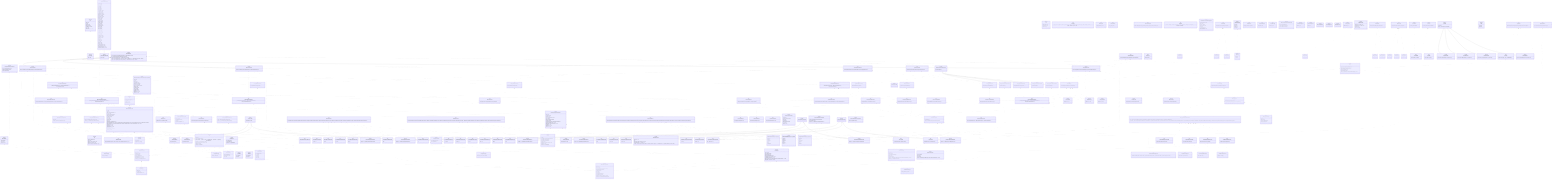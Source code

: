 classDiagram
class Menu {
  <<interface>>
  name: string
  icon: any
  component: any
  props: MenuProps
  needsReport?: boolean
  style?: string
  class?: string
  openedOnMobile?: boolean
}
Menu <.. MenuProps


class MenuProps {
  <<interface>>
  route: string
}



class GenericContainerProps {
  <<interface>>
  element?: any
  xxxl?: boolean
  xxl?: boolean
  xl?: boolean
  lg?: boolean
  sm?: boolean
  full?: boolean
  horizontal?: boolean
  vertical?: boolean
  rounded?: boolean
  colorless?: boolean
  transparent?: boolean
  primary?: boolean
  secondary?: boolean
  tertiary?: boolean
  black?: boolean
  red?: boolean
  orange?: boolean
  amber?: boolean
  yellow?: boolean
  lime?: boolean
  green?: boolean
  emerald?: boolean
  teal?: boolean
  cyan?: boolean
  sky?: boolean
  blue?: boolean
  indigo?: boolean
  violet?: boolean
  purple?: boolean
  fuchsia?: boolean
  pink?: boolean
  rose?: boolean
  clickable?: boolean
  focusable?: boolean
  disabled?: boolean
  svg?: any
  leftSvg?: any
  rightSvg?: any
  src?: string
  leftSrc?: string
  rightSrc?: string
  containerClasses?: string
  illustrationClasses?: string
  leftIllustrationClasses?: string
  rightIllustrationClasses?: string
}



class GenericIllustrationProps {
  <<interface>>
  right?: boolean
}

GenericContainerProps <|-- GenericIllustrationProps

class Color {
  <<interface>>
  buttonColors: string
  iconsClasses: string
  hexColor: string
}



class ColorName {
  <<type>>
  | 'gray'   | 'red'   | 'orange'   | 'amber'   | 'yellow'   | 'lime'   | 'green'   | 'emerald'   | 'teal'   | 'cyan'   | 'sky'   | 'blue'   | 'indigo'   | 'violet'   | 'purple'   | 'fuchsia'   | 'pink'   | 'rose'
}



class DataCategory {
  <<interface>>
  name: string
  saveable?: true
  neededInExcelName?: true
}



class DataCompute {
  <<type>>
  #40;label: DataLabel#41; =#62; void
}



class DataComputer {
  <<interface>>
  label: DataLabel
  init: #40;#41; =#62; void
  clean: #40;#41; =#62; void
}
DataComputer <.. DataLabel~T, Unit~


class DataLabel~T, Unit~ {
  <<interface>>
  name: string
  shortName?: string
  unit?: MathUnit#60;T#62;
  category: DataCategory
  getDisplayedName: #40;#41; =#62; string
  getSerializedName: #40;#41; =#62; string
  toJSON: #40;#41; =#62; JSONDataLabel#60;Unit#62;
}
DataLabel~T, Unit~ <.. MathUnit~PossibleUnits~
DataLabel~T, Unit~ <.. DataCategory


class DataLabelsFrom {
  <<type>>
  'Drop' | 'Test' | 'Zone'
}



class BaseDataLabels {
  <<interface>>
  groups: SelectableList#60;AnyBaseDataLabelsGroup, BaseDataLabelsGroups#62;
  table: SelectableList#60;BaseTableDataLabelsParameters#62;
  getList: #40;from: DataLabelsFrom#41; =#62; DataLabel#60;string, string#62;[]
  findIn: #40;     from: DataLabelsFrom,     name: string,     category?: DataCategory   #41; =#62; DataLabel#60;string, string#62; | undefined
  pushTo: #40;     from: DataLabelsFrom,     label: DataLabel   #41; =#62; DataLabel#60;string, string#62; | undefined
}
BaseDataLabels <.. SelectableList~T, L~
BaseDataLabels <.. AnyBaseDataLabelsGroup
BaseDataLabels <.. BaseDataLabelsGroups
BaseDataLabels <.. BaseTableDataLabelsParameters


class BaseDataLabelsGroups {
  <<type>>
  [   BaseDropDataLabelsGroup#60;BaseDropIndex#62;,   BaseTestDataLabelsGroup,   BaseZoneDataLabelsGroup ]
}
BaseDataLabelsGroups <.. BaseDropDataLabelsGroup~Drop~
BaseDataLabelsGroups <.. BaseDropIndex
BaseDataLabelsGroups <.. BaseTestDataLabelsGroup
BaseDataLabelsGroups <.. BaseZoneDataLabelsGroup


class AnyBaseDataLabelsGroup {
  <<type>>
  BaseDataLabelsGroups[number]
}
AnyBaseDataLabelsGroup <.. BaseDataLabelsGroups


class BaseDataLabelsGroup~From~ {
  <<interface>>
  from: From
  choices: SelectableList#60;DataLabel#60;string#62;#62;
}
BaseDataLabelsGroup~From~ <.. SelectableList~T, L~
BaseDataLabelsGroup~From~ <.. DataLabel~T, Unit~


class BaseDropDataLabelsGroup~Drop~ {
  <<interface>>
  indexes: SelectableList#60;Drop#62;
}
BaseDropDataLabelsGroup~Drop~ <.. SelectableList~T, L~


class BaseTestDataLabelsGroup {
  <<interface>>

}



class BaseZoneDataLabelsGroup {
  <<interface>>

}



class BaseTableDataLabelsParameters {
  <<interface>>
  group: AnyBaseDataLabelsGroup
  dataLabels: DataLabel#60;string#62;[]
  index?: BaseDropIndex
}
BaseTableDataLabelsParameters <.. AnyBaseDataLabelsGroup
BaseTableDataLabelsParameters <.. DataLabel~T, Unit~
BaseTableDataLabelsParameters <.. BaseDropIndex


class HeavydynDataLabels {
  <<interface>>
  groups: SelectableList#60;     HeavydynDataLabelsGroup,     HeavydynDataLabelsGroups   #62;
}
HeavydynDataLabels <.. SelectableList~T, L~
HeavydynDataLabels <.. HeavydynDataLabelsGroup
HeavydynDataLabels <.. HeavydynDataLabelsGroups
BaseDataLabels <|-- HeavydynDataLabels

class HeavydynDataLabelsGroup {
  <<type>>
  HeavydynDataLabelsGroups[number]
}
HeavydynDataLabelsGroup <.. HeavydynDataLabelsGroups


class HeavydynDataLabelsGroups {
  <<type>>
  [   HeavydynDropDataLabelsGroup,   HeavydynTestDataLabelsGroup,   HeavydynZoneDataLabelsGroup ]
}
HeavydynDataLabelsGroups <.. HeavydynDropDataLabelsGroup
HeavydynDataLabelsGroups <.. HeavydynTestDataLabelsGroup
HeavydynDataLabelsGroups <.. HeavydynZoneDataLabelsGroup


class HeavydynDropDataLabelsGroup {
  <<interface>>
  indexes: SelectableList#60;HeavydynDropIndex#62;
  sequenceName: string
  toJSON: #40;#41; =#62; JSONHeavydynDropDataLabelsGroup
}
HeavydynDropDataLabelsGroup <.. SelectableList~T, L~
HeavydynDropDataLabelsGroup <.. HeavydynDropIndex


class HeavydynTestDataLabelsGroup {
  <<interface>>
  toJSON: #40;#41; =#62; JSONHeavydynTestDataLabelsGroup
}

BaseTestDataLabelsGroup <|-- HeavydynTestDataLabelsGroup

class HeavydynZoneDataLabelsGroup {
  <<interface>>
  toJSON: #40;#41; =#62; JSONHeavydynZoneDataLabelsGroup
}

BaseZoneDataLabelsGroup <|-- HeavydynZoneDataLabelsGroup

class MaxidynDataLabels {
  <<interface>>
  groups: SelectableList#60;     MaxidynDataLabelsGroup,     MaxidynDataLabelsGroups   #62;
}
MaxidynDataLabels <.. SelectableList~T, L~
MaxidynDataLabels <.. MaxidynDataLabelsGroup
MaxidynDataLabels <.. MaxidynDataLabelsGroups
BaseDataLabels <|-- MaxidynDataLabels

class MaxidynDataLabelsGroup {
  <<type>>
  MaxidynDataLabelsGroups[number]
}
MaxidynDataLabelsGroup <.. MaxidynDataLabelsGroups


class MaxidynDataLabelsGroups {
  <<type>>
  [   MaxidynDropDataLabelsGroup,   MaxidynTestDataLabelsGroup,   MaxidynZoneDataLabelsGroup ]
}
MaxidynDataLabelsGroups <.. MaxidynDropDataLabelsGroup
MaxidynDataLabelsGroups <.. MaxidynTestDataLabelsGroup
MaxidynDataLabelsGroups <.. MaxidynZoneDataLabelsGroup


class MaxidynDropDataLabelsGroup {
  <<interface>>
  indexes: SelectableList#60;MaxidynDropIndex#62;
  toJSON: #40;#41; =#62; JSONMaxidynDropDataLabelsGroup
}
MaxidynDropDataLabelsGroup <.. SelectableList~T, L~
MaxidynDropDataLabelsGroup <.. MaxidynDropIndex


class MaxidynTestDataLabelsGroup {
  <<interface>>
  toJSON: #40;#41; =#62; JSONMaxidynTestDataLabelsGroup
}

BaseTestDataLabelsGroup <|-- MaxidynTestDataLabelsGroup

class MaxidynZoneDataLabelsGroup {
  <<interface>>
  toJSON: #40;#41; =#62; JSONMaxidynZoneDataLabelsGroup
}

BaseZoneDataLabelsGroup <|-- MaxidynZoneDataLabelsGroup

class MinidynDataLabels {
  <<interface>>
  groups: SelectableList#60;     MinidynDataLabelsGroup,     MinidynDataLabelsGroups   #62;
}
MinidynDataLabels <.. SelectableList~T, L~
MinidynDataLabels <.. MinidynDataLabelsGroup
MinidynDataLabels <.. MinidynDataLabelsGroups
BaseDataLabels <|-- MinidynDataLabels

class MinidynDataLabelsGroup {
  <<type>>
  MinidynDataLabelsGroups[number]
}
MinidynDataLabelsGroup <.. MinidynDataLabelsGroups


class MinidynDataLabelsGroups {
  <<type>>
  [   MinidynDropDataLabelsGroup,   MinidynTestDataLabelsGroup,   MinidynZoneDataLabelsGroup ]
}
MinidynDataLabelsGroups <.. MinidynDropDataLabelsGroup
MinidynDataLabelsGroups <.. MinidynTestDataLabelsGroup
MinidynDataLabelsGroups <.. MinidynZoneDataLabelsGroup


class MinidynDropDataLabelsGroup {
  <<interface>>
  indexes: SelectableList#60;MinidynDropIndex#62;
  toJSON: #40;#41; =#62; JSONMinidynDropDataLabelsGroup
}
MinidynDropDataLabelsGroup <.. SelectableList~T, L~
MinidynDropDataLabelsGroup <.. MinidynDropIndex


class MinidynTestDataLabelsGroup {
  <<interface>>
  toJSON: #40;#41; =#62; JSONMinidynTestDataLabelsGroup
}

BaseTestDataLabelsGroup <|-- MinidynTestDataLabelsGroup

class MinidynZoneDataLabelsGroup {
  <<interface>>
  toJSON: #40;#41; =#62; JSONMinidynZoneDataLabelsGroup
}

BaseZoneDataLabelsGroup <|-- MinidynZoneDataLabelsGroup

class MachineDataLabels {
  <<type>>
  | HeavydynDataLabels   | MaxidynDataLabels   | MinidynDataLabels
}
MachineDataLabels <.. HeavydynDataLabels
MachineDataLabels <.. MaxidynDataLabels
MachineDataLabels <.. MinidynDataLabels


class MachineDataLabelsGroups {
  <<type>>
  | HeavydynDataLabelsGroups   | MaxidynDataLabelsGroups   | MinidynDataLabelsGroups
}
MachineDataLabelsGroups <.. HeavydynDataLabelsGroups
MachineDataLabelsGroups <.. MaxidynDataLabelsGroups
MachineDataLabelsGroups <.. MinidynDataLabelsGroups


class MachineDataLabelsGroup {
  <<type>>
  | HeavydynDataLabelsGroup   | MaxidynDataLabelsGroup   | MinidynDataLabelsGroup
}
MachineDataLabelsGroup <.. HeavydynDataLabelsGroup
MachineDataLabelsGroup <.. MaxidynDataLabelsGroup
MachineDataLabelsGroup <.. MinidynDataLabelsGroup


class MachineDropDataLabelsGroup {
  <<type>>
  | HeavydynDropDataLabelsGroup   | MaxidynDropDataLabelsGroup   | MinidynDropDataLabelsGroup
}
MachineDropDataLabelsGroup <.. HeavydynDropDataLabelsGroup
MachineDropDataLabelsGroup <.. MaxidynDropDataLabelsGroup
MachineDropDataLabelsGroup <.. MinidynDropDataLabelsGroup


class DataValue~T~ {
  <<interface>>
  label: DataLabel#60;T#62;
  value: MathNumber
  toJSON: #40;#41; =#62; JSONDataValue
}
DataValue~T~ <.. DataLabel~T, Unit~
DataValue~T~ <.. MathNumber


class DataValueTuple {
  <<type>>
  [DataValue#60;string#62;, DataValueUpdater]
}
DataValueTuple <.. DataValue~T~
DataValueTuple <.. DataValueUpdater


class DataValueUpdater {
  <<type>>
  #40;   dataList: DataValue#60;string#62;[],   index?: number,   array?: DataValue#60;string#62;[][] #41; =#62; void
}



class BaseDrop~DropIndex, Point~ {
  <<interface>>
  index: DropIndex
  data: DataValue#60;string#62;[]
  point: Point
  impactData: ImpactData | null
}
BaseDrop~DropIndex, Point~ <.. DataValue~T~
BaseDrop~DropIndex, Point~ <.. ImpactData


class BaseDropIndex {
  <<interface>>
  displayedIndex: number
}



class HeavydynDropType {
  <<type>>
  'Distance' | 'Time' | 'Force' | 'Height'
}



class HeavydynDrop {
  <<interface>>

}



class HeavydynDropIndex {
  <<interface>>
  type: HeavydynDropType
  value: MathNumber
}
HeavydynDropIndex <.. HeavydynDropType
HeavydynDropIndex <.. MathNumber
BaseDropIndex <|-- HeavydynDropIndex

class MaxidynDropType {
  <<type>>
  'Training' | 'Averaging'
}



class MaxidynDrop {
  <<interface>>

}



class MaxidynDropIndex {
  <<interface>>
  type: MaxidynDropType
}
MaxidynDropIndex <.. MaxidynDropType
BaseDropIndex <|-- MaxidynDropIndex

class MinidynDropType {
  <<type>>
  'Training' | 'Averaging'
}



class MinidynDrop {
  <<interface>>

}



class MinidynDropIndex {
  <<interface>>
  type: MinidynDropType
}
MinidynDropIndex <.. MinidynDropType
BaseDropIndex <|-- MinidynDropIndex

class MachineDrop {
  <<type>>
  HeavydynDrop | MaxidynDrop | MinidynDrop
}
MachineDrop <.. HeavydynDrop
MachineDrop <.. MaxidynDrop
MachineDrop <.. MinidynDrop


class MachineDropIndex {
  <<type>>
  HeavydynDropIndex | MaxidynDropIndex | MinidynDropIndex
}
MachineDropIndex <.. HeavydynDropIndex
MachineDropIndex <.. MaxidynDropIndex
MachineDropIndex <.. MinidynDropIndex


class Field {
  <<interface>>
  label: string
  settings: JSONFieldSettings
  value: | boolean     | number     | string     | SlidableNumber     | DateValue     | LongString     | SelectableString
  getValue: #40;#41; =#62; string | number | boolean
  setValue: #40;value: string | number#41; =#62; void
  toString: #40;#41; =#62; string
  toJSON: #40;#41; =#62; JSONField
}
Field <.. SlidableNumber
Field <.. DateValue
Field <.. LongString
Field <.. SelectableString


class SlidableNumber {
  <<interface>>
  kind: 'slidableNumber'
  step: number
  min: number
  max: number
  value: number
}



class DateValue {
  <<interface>>
  kind: 'dateValue'
  value: string
}



class LongString {
  <<interface>>
  kind: 'longString'
  value: string
}



class SelectableString {
  <<interface>>
  kind: 'selectableString'
  possibleValues: string[]
  value: string
}



class Icon {
  <<interface>>
  element: HTMLElement
  color: string
  setColor: #40;color?: string#41; =#62; void
  setText: #40;text: string#41; =#62; void
  setIcon: #40;iconName: IconName#41; =#62; void
}



class IconName {
  <<type>>
  | 'Circle'   | 'Triangle'   | 'Square'   | 'Rhombus'   | 'Flare'   | 'Pentagon'   | 'Hexagon'   | 'HexagonAlt'   | 'Heptagon'   | 'Octagon'
}



class Line {
  <<interface>>
  sortedPoints: BasePoint[]
  addToMap: #40;#41; =#62; void
  update: #40;#41; =#62; void
  remove: #40;#41; =#62; void
}
Line <.. BasePoint~Drop, Zone~


class MathNumber {
  <<interface>>
  value: number
  unit?: MathUnit#60;string#62;
  displayedString: string
  displayedStringWithUnit: string
  updateValue: #40;value: number#41; =#62; void
  updateDisplayedStrings: #40;#41; =#62; void
  getLocaleString: #40;     options: MathNumberGetLocaleStringOptions   #41; =#62; string
  getValueAs: #40;unit: string#41; =#62; number
}
MathNumber <.. MathUnit~PossibleUnits~


class MathNumberGetLocaleStringOptions {
  <<interface>>
  appendUnitToString?: true
  locale?: string
  precision?: number
  disablePreString?: true
  unit?: string
  removeSpaces?: true
  disableMinAndMax?: true
}



class MathUnit~PossibleUnits~ {
  <<interface>>
  name: string
  baseUnit: string
  possibleSettings: [PossibleUnits, number][]
  possiblePrecisions: number[]
  readOnly: boolean
  min: number
  max: number
  currentUnit: PossibleUnits
  currentPrecision: number
  getAverage: #40;values: number[]#41; =#62; number
  toJSON: #40;#41; =#62; JSONMathUnit#60;PossibleUnits#62;
}



class HeavydynUnitsSkeleton~A, B, C, D, E, F~ {
  <<interface>>
  deflection: A
  force: B
  temperature: C
  distance: D
  time: E
  modulus: F
}



class HeavydynUnitsNames {
  <<type>>
  keyof HeavydynUnitsSkeleton#60;any#62;
}
HeavydynUnitsNames <.. HeavydynUnitsSkeleton~A, B, C, D, E, F~


class PossibleHeavydynDeflectionUnits {
  <<type>>
  'mm' | '1/100 mm' | 'um'
}



class PossibleHeavydynForceUnits {
  <<type>>
  'N' | 'kN' | 'lbs'
}



class PossibleHeavydynTemperatureUnits {
  <<type>>
  '°C' | '°F' | 'K'
}



class PossibleHeavydynDistanceUnits {
  <<type>>
  'm' | 'km' | 'mi'
}



class PossibleHeavydynTimeUnits {
  <<type>>
  's' | 'ms' | 'us'
}



class PossibleHeavydynModulusUnits {
  <<type>>
  'MPa'
}



class HeavydynMathUnits {
  <<type>>
  HeavydynUnitsSkeleton#60;   MathUnit#60;PossibleHeavydynDeflectionUnits#62;,   MathUnit#60;PossibleHeavydynForceUnits#62;,   MathUnit#60;PossibleHeavydynTemperatureUnits#62;,   MathUnit#60;PossibleHeavydynDistanceUnits#62;,   MathUnit#60;PossibleHeavydynTimeUnits#62;,   MathUnit#60;PossibleHeavydynModulusUnits#62; #62;
}
HeavydynMathUnits <.. HeavydynUnitsSkeleton~A, B, C, D, E, F~
HeavydynMathUnits <.. MathUnit~PossibleUnits~
HeavydynMathUnits <.. PossibleHeavydynDeflectionUnits
HeavydynMathUnits <.. PossibleHeavydynForceUnits
HeavydynMathUnits <.. PossibleHeavydynTemperatureUnits
HeavydynMathUnits <.. PossibleHeavydynDistanceUnits
HeavydynMathUnits <.. PossibleHeavydynTimeUnits
HeavydynMathUnits <.. PossibleHeavydynModulusUnits


class MaxidynUnitsSkeleton~A, B, C, D, E, F, G~ {
  <<interface>>
  modulus: A
  stiffness: B
  deflection: C
  force: D
  distance: E
  time: F
  percentage: G
}



class PossibleMaxidynModulusUnits {
  <<type>>
  'MPa'
}



class PossibleMaxidynStiffnessUnits {
  <<type>>
  'MN / m'
}



class PossibleMaxidynDeflectionUnits {
  <<type>>
  'mm' | 'um'
}



class PossibleMaxidynForceUnits {
  <<type>>
  'N' | 'kN'
}



class PossibleMaxidynDistanceUnits {
  <<type>>
  'm' | 'km' | 'mi'
}



class PossibleMaxidynTimeUnits {
  <<type>>
  's' | 'ms' | 'us'
}



class PossibleMaxidynPercentageUnits {
  <<type>>
  '%'
}



class MaxidynMathUnits {
  <<type>>
  MaxidynUnitsSkeleton#60;   MathUnit#60;PossibleMaxidynModulusUnits#62;,   MathUnit#60;PossibleMaxidynStiffnessUnits#62;,   MathUnit#60;PossibleMaxidynDeflectionUnits#62;,   MathUnit#60;PossibleMaxidynForceUnits#62;,   MathUnit#60;PossibleMaxidynDistanceUnits#62;,   MathUnit#60;PossibleMaxidynTimeUnits#62;,   MathUnit#60;PossibleMaxidynPercentageUnits#62; #62;
}
MaxidynMathUnits <.. MaxidynUnitsSkeleton~A, B, C, D, E, F, G~
MaxidynMathUnits <.. MathUnit~PossibleUnits~
MaxidynMathUnits <.. PossibleMaxidynModulusUnits
MaxidynMathUnits <.. PossibleMaxidynStiffnessUnits
MaxidynMathUnits <.. PossibleMaxidynDeflectionUnits
MaxidynMathUnits <.. PossibleMaxidynForceUnits
MaxidynMathUnits <.. PossibleMaxidynDistanceUnits
MaxidynMathUnits <.. PossibleMaxidynTimeUnits
MaxidynMathUnits <.. PossibleMaxidynPercentageUnits


class MaxidynUnitsNames {
  <<type>>
  keyof MaxidynUnitsSkeleton#60;any#62;
}
MaxidynUnitsNames <.. MaxidynUnitsSkeleton~A, B, C, D, E, F, G~


class MinidynUnitsSkeleton~A, B, C, D, E, F~ {
  <<interface>>
  modulus: A
  stiffness: B
  deflection: C
  force: D
  time: E
  percentage: F
}



class PossibleMinidynModulusUnits {
  <<type>>
  'MPa'
}



class PossibleMinidynStiffnessUnits {
  <<type>>
  'MN / m'
}



class PossibleMinidynDeflectionUnits {
  <<type>>
  'mm' | 'um'
}



class PossibleMinidynForceUnits {
  <<type>>
  'N' | 'kN'
}



class PossibleMinidynTimeUnits {
  <<type>>
  's' | 'ms' | 'us'
}



class PossibleMinidynPercentageUnits {
  <<type>>
  '%'
}



class MinidynMathUnits {
  <<type>>
  MinidynUnitsSkeleton#60;   MathUnit#60;PossibleMinidynModulusUnits#62;,   MathUnit#60;PossibleMinidynStiffnessUnits#62;,   MathUnit#60;PossibleMinidynDeflectionUnits#62;,   MathUnit#60;PossibleMinidynForceUnits#62;,   MathUnit#60;PossibleMinidynTimeUnits#62;,   MathUnit#60;PossibleMinidynPercentageUnits#62; #62;
}
MinidynMathUnits <.. MinidynUnitsSkeleton~A, B, C, D, E, F~
MinidynMathUnits <.. MathUnit~PossibleUnits~
MinidynMathUnits <.. PossibleMinidynModulusUnits
MinidynMathUnits <.. PossibleMinidynStiffnessUnits
MinidynMathUnits <.. PossibleMinidynDeflectionUnits
MinidynMathUnits <.. PossibleMinidynForceUnits
MinidynMathUnits <.. PossibleMinidynTimeUnits
MinidynMathUnits <.. PossibleMinidynPercentageUnits


class MinidynUnitsNames {
  <<type>>
  keyof MinidynUnitsSkeleton#60;any#62;
}
MinidynUnitsNames <.. MinidynUnitsSkeleton~A, B, C, D, E, F~


class Overlay {
  <<interface>>
  id: string
  sourceData: mapboxgl.ImageSourceRaw
  markerNW: mapboxgl.Marker
  markerSE: mapboxgl.Marker
  opacity: number
  addToMap: #40;isVisible: boolean#41; =#62; void
  remove: #40;#41; =#62; void
  toJSON: #40;#41; =#62; JSONOverlay
}



class ImageCoordinates {
  <<interface>>
  tl: XYCoord
  tr: XYCoord
  bl: XYCoord
  br: XYCoord
}
ImageCoordinates <.. XYCoord


class BasePoint~Drop, Zone~ {
  <<interface>>
  id: string
  date: Date
  marker: mapboxgl.Marker | null
  icon: Icon | null
  settings: JSONPointSettings
  data: DataValue#60;string#62;[]
  information: Field[]
  drops: Drop[]
  index: number
  number: number
  zone: Zone
  rawDataFile: ArrayBufferLike | null
  getSelectedMathNumber: #40;     groupFrom: DataLabelsFrom,     dataLabel: DataLabel#60;string#62;,     index?: BaseDropIndex | null   #41; =#62; MathNumber | undefined
  getDisplayedString: #40;     groupFrom: DataLabelsFrom,     dataLabel: DataLabel#60;string#62;,     index?: BaseDropIndex | null   #41; =#62; string
  updateColor: #40;#41; =#62; void
  updateText: #40;#41; =#62; void
  updateVisibility: #40;#41; =#62; void
  updatePopup: #40;#41; =#62; void
  addToMap: #40;#41; =#62; void
  checkVisibility: #40;#41; =#62; boolean
  remove: #40;#41; =#62; void
}
BasePoint~Drop, Zone~ <.. Icon
BasePoint~Drop, Zone~ <.. DataValue~T~
BasePoint~Drop, Zone~ <.. Field


class HeavydynPoint {
  <<interface>>

}



class MaxidynPoint {
  <<interface>>

}



class MinidynPoint {
  <<interface>>

}



class MachinePoint {
  <<type>>
  HeavydynPoint | MaxidynPoint | MinidynPoint
}
MachinePoint <.. HeavydynPoint
MachinePoint <.. MaxidynPoint
MachinePoint <.. MinidynPoint


class MachineName {
  <<type>>
  'Heavydyn' | 'Maxidyn' | 'Minidyn'
}



class BaseProject~Report, MathUnits~ {
  <<interface>>
  name: Field
  information: Field[]
  hardware: Field[]
  reports: SelectableList#60;Report#62;
  units: MathUnits
  settings: BaseProjectSettings
  overlays: Overlay[]
  acquisitionParameters: JSONAcquisitionParameters
  refreshLinesAndOverlays: #40;#41; =#62; void
  setMapStyle: #40;styleIndex: number#41; =#62; void
  fitOnMap: #40;#41; =#62; void
  addToMap: #40;#41; =#62; void
  remove: #40;#41; =#62; void
}
BaseProject~Report, MathUnits~ <.. Field
BaseProject~Report, MathUnits~ <.. SelectableList~T, L~
BaseProject~Report, MathUnits~ <.. BaseProjectSettings
BaseProject~Report, MathUnits~ <.. Overlay


class BaseProjectSettings {
  <<interface>>
  arePointsLocked: boolean
}



class LoadReferenceSourceValue {
  <<type>>
  LoadReferenceSourceList[number]
}
LoadReferenceSourceValue <.. LoadReferenceSourceList


class LoadReferenceSourceList {
  <<type>>
  ['Sequence', 'Custom']
}



class TemperatureFromSourceValue {
  <<type>>
  TemperatureFromSourceList[number]
}
TemperatureFromSourceValue <.. TemperatureFromSourceList


class TemperatureFromSourceList {
  <<type>>
  ['Tair', 'Tsurf', 'Tman']
}



class TemperatureAverageValue {
  <<type>>
  TemperatureAverageList[number]
}
TemperatureAverageValue <.. TemperatureAverageList


class TemperatureAverageList {
  <<type>>
  ['Point', 'Zone', 'Report', 'Custom']
}



class TemperatureStructureTypeValue {
  <<type>>
  TemperatureStructureTypeList[number]
}
TemperatureStructureTypeValue <.. TemperatureStructureTypeList


class TemperatureStructureTypeList {
  <<type>>
  [   // TODO: Translate   #123;     name: 'Souple'     k: 0.15   #125;,   #123;     name: 'Bitumineux épais'     k: 0.2   #125;,   #123;     name: 'Mixte'     k: 0.08   #125;,   #123;     name: 'Semi-rigide'     k: 0.04   #125; ]
}



class HeavydynProject {
  <<interface>>
  calibrations: HeavydynCalibrations
  correctionParameters: HeavydynCorrectionParameters
}
HeavydynProject <.. HeavydynCalibrations
HeavydynProject <.. HeavydynCorrectionParameters


class HeavydynCalibrations {
  <<interface>>
  date: Date
  dPlate: number
  channels: JSONChannel[]
  sensors: JSONSensor[]
}



class HeavydynCorrectionParameters {
  <<interface>>
  load: #123;     active: boolean     loadReferenceSource: SelectableList#60;       LoadReferenceSourceValue,       LoadReferenceSourceList     #62;     customValue: MathNumber   #125;
  temperature: #123;     active: boolean     temperatureFromSource: SelectableList#60;       TemperatureFromSourceValue,       TemperatureFromSourceList     #62;     average: SelectableList#60;TemperatureAverageValue, TemperatureAverageList#62;     customValue: MathNumber     temperatureTo: MathNumber     structureType: SelectableList#60;       TemperatureStructureTypeValue,       TemperatureStructureTypeList     #62;   #125;
}
HeavydynCorrectionParameters <.. SelectableList~T, L~
HeavydynCorrectionParameters <.. LoadReferenceSourceValue
HeavydynCorrectionParameters <.. LoadReferenceSourceList
HeavydynCorrectionParameters <.. MathNumber
HeavydynCorrectionParameters <.. TemperatureFromSourceValue
HeavydynCorrectionParameters <.. TemperatureFromSourceList
HeavydynCorrectionParameters <.. TemperatureAverageValue
HeavydynCorrectionParameters <.. TemperatureAverageList
HeavydynCorrectionParameters <.. TemperatureStructureTypeValue
HeavydynCorrectionParameters <.. TemperatureStructureTypeList


class MaxidynProject {
  <<interface>>
  bearingParameters: JSONBearingParameters
}



class MinidynProject {
  <<interface>>
  bearingParameters: JSONBearingParameters
}



class MachineProject {
  <<type>>
  HeavydynProject | MaxidynProject | MinidynProject
}
MachineProject <.. HeavydynProject
MachineProject <.. MaxidynProject
MachineProject <.. MinidynProject


class MachineMathUnits {
  <<type>>
  HeavydynMathUnits | MaxidynMathUnits | MinidynMathUnits
}
MachineMathUnits <.. HeavydynMathUnits
MachineMathUnits <.. MaxidynMathUnits
MachineMathUnits <.. MinidynMathUnits


class MachineUnitsSkeleton~T~ {
  <<type>>
  | HeavydynUnitsSkeleton#60;T#62;   | MaxidynUnitsSkeleton#60;T#62;   | MinidynUnitsSkeleton#60;T#62;
}
MachineUnitsSkeleton~T~ <.. HeavydynUnitsSkeleton~A, B, C, D, E, F~
MachineUnitsSkeleton~T~ <.. MaxidynUnitsSkeleton~A, B, C, D, E, F, G~
MachineUnitsSkeleton~T~ <.. MinidynUnitsSkeleton~A, B, C, D, E, F~


class MachineUnitsNames {
  <<type>>
  | HeavydynUnitsNames   | MaxidynUnitsNames   | MinidynUnitsNames
}
MachineUnitsNames <.. HeavydynUnitsNames
MachineUnitsNames <.. MaxidynUnitsNames
MachineUnitsNames <.. MinidynUnitsNames


class ReportColorization {
  <<type>>
  'Threshold' | 'Zone'
}



class ReportGroupBy {
  <<type>>
  'Number' | 'Zone'
}



class BaseReport~Project, Zone, DataLabels, Thresholds~ {
  <<interface>>
  name: Field
  line: Line
  zones: Zone[]
  screenshots: string[]
  dataLabels: DataLabels
  thresholds: Thresholds
  settings: JSONReportSettings
  platform: Field[]
  information: Field[]
  project: Project
  isOnMap: boolean
  fitOnMap: #40;#41; =#62; void
  addToMap: #40;#41; =#62; void
  remove: #40;#41; =#62; void
}
BaseReport~Project, Zone, DataLabels, Thresholds~ <.. Field
BaseReport~Project, Zone, DataLabels, Thresholds~ <.. Line


class HeavydynReport {
  <<interface>>
  addZone: #40;#41; =#62; void
}



class MaxidynReport {
  <<interface>>
  addZone: #40;#41; =#62; void
}



class MinidynReport {
  <<interface>>
  addZone: #40;#41; =#62; void
}



class MachineReport {
  <<type>>
  HeavydynReport | MaxidynReport | MinidynReport
}
MachineReport <.. HeavydynReport
MachineReport <.. MaxidynReport
MachineReport <.. MinidynReport


class BaseThresholds~ThresholdsGroups~ {
  <<interface>>
  groups: ThresholdsGroups
  colors: JSONThresholdColors
  inputs: JSONThresholdInputs
}



class BaseThresholdsGroups {
  <<type>>
  MachineUnitsSkeleton#60;ThresholdsGroup#60;string#62;#62;
}
BaseThresholdsGroups <.. MachineUnitsSkeleton~T~
BaseThresholdsGroups <.. ThresholdsGroup~T~


class CustomThresholdType {
  <<type>>
  'Bicolor' | 'Gradient' | 'Tricolor'
}



class CustomThreshold {
  <<interface>>
  kind: 'custom'
  name: 'Custom'
  type: CustomThresholdType
  value: number
  valueHigh: number
  getColor: #40;     mathNumber: MathNumber,     colors: JSONThresholdColors   #41; =#62; string
  toJSON: #40;#41; =#62; JSONCustomThreshold
}
CustomThreshold <.. CustomThresholdType


class HeavydynThresholds {
  <<interface>>
  groups: HeavydynThresholdsGroups
}
HeavydynThresholds <.. HeavydynThresholdsGroups


class HeavydynThresholdsGroups {
  <<type>>
  HeavydynUnitsSkeleton#60;ThresholdsGroup#60;string#62;#62;
}
HeavydynThresholdsGroups <.. HeavydynUnitsSkeleton~A, B, C, D, E, F~
HeavydynThresholdsGroups <.. ThresholdsGroup~T~


class MaxidynThresholds {
  <<interface>>
  groups: MaxidynThresholdsGroups
}
MaxidynThresholds <.. MaxidynThresholdsGroups


class MaxidynThresholdsGroups {
  <<type>>
  MaxidynUnitsSkeleton#60;ThresholdsGroup#60;string#62;#62;
}
MaxidynThresholdsGroups <.. MaxidynUnitsSkeleton~A, B, C, D, E, F, G~
MaxidynThresholdsGroups <.. ThresholdsGroup~T~


class MinidynThresholds {
  <<interface>>

}



class MinidynThresholdsGroups {
  <<type>>
  MinidynUnitsSkeleton#60;ThresholdsGroup#60;string#62;#62;
}
MinidynThresholdsGroups <.. MinidynUnitsSkeleton~A, B, C, D, E, F~
MinidynThresholdsGroups <.. ThresholdsGroup~T~


class PredefinedThreshold {
  <<interface>>
  kind: 'predefined'
  name: string
  value: number
  getColor: #40;     mathNumber: MathNumber,     colors: JSONThresholdColors   #41; =#62; string
}



class AnyThreshold {
  <<type>>
  PredefinedThreshold | CustomThreshold
}
AnyThreshold <.. PredefinedThreshold
AnyThreshold <.. CustomThreshold


class ThresoldsList {
  <<type>>
  [...PredefinedThreshold[], CustomThreshold]
}
ThresoldsList <.. PredefinedThreshold
ThresoldsList <.. CustomThreshold


class MachineThresholds {
  <<type>>
  | HeavydynThresholds   | MaxidynThresholds   | MinidynThresholds
}
MachineThresholds <.. HeavydynThresholds
MachineThresholds <.. MaxidynThresholds
MachineThresholds <.. MinidynThresholds


class MachineThresholdsGroups {
  <<type>>
  | HeavydynThresholdsGroups   | MaxidynThresholdsGroups   | MinidynThresholdsGroups
}
MachineThresholdsGroups <.. HeavydynThresholdsGroups
MachineThresholdsGroups <.. MaxidynThresholdsGroups
MachineThresholdsGroups <.. MinidynThresholdsGroups


class ThresholdsGroup~T~ {
  <<interface>>
  unit: MathUnit#60;T#62;
  choices: SelectableList#60;AnyThreshold, ThresoldsList#62;
}
ThresholdsGroup~T~ <.. MathUnit~PossibleUnits~
ThresholdsGroup~T~ <.. SelectableList~T, L~
ThresholdsGroup~T~ <.. AnyThreshold
ThresholdsGroup~T~ <.. ThresoldsList


class SerializableObject~T~ {
  <<interface>>
  toJSON: #40;#41; =#62; T
}



class MachineObject~M, T~ {
  <<interface>>
  machine: M
}



class HeavydynObject~T~ {
  <<interface>>

}



class MaxidynObject~T~ {
  <<interface>>

}



class MinidynObject~T~ {
  <<interface>>

}



class BaseObject~T~ {
  <<interface>>
  toBaseJSON: #40;#41; =#62; T
}



class WatcherHandler {
  <<interface>>
  add: #40;stop: #40;#41; =#62; void#41; =#62; void
  remove: #40;stop: #40;#41; =#62; void#41; =#62; void
  clean: #40;#41; =#62; void
  stops: #40;#40;#41; =#62; void#41;[]
}



class BaseZone~Point, Report~ {
  <<interface>>
  points: Point[]
  settings: JSONZoneSettings
  name: string
  report: Report
  data: DataValue#60;string#62;[]
  init: #40;#41; =#62; void
  clean: #40;#41; =#62; void
}
BaseZone~Point, Report~ <.. DataValue~T~


class HeavydynZoneCreatorParameters {
  <<interface>>
  report: HeavydynReport
}
HeavydynZoneCreatorParameters <.. HeavydynReport
MachineZoneCreatorParameters <|-- HeavydynZoneCreatorParameters

class HeavydynZone {
  <<interface>>

}



class MaxidynZoneCreatorParameters {
  <<interface>>
  report: MaxidynReport
}
MaxidynZoneCreatorParameters <.. MaxidynReport
MachineZoneCreatorParameters <|-- MaxidynZoneCreatorParameters

class MaxidynZone {
  <<interface>>

}



class MinidynZoneCreatorParameters {
  <<interface>>
  report: MinidynReport
}
MinidynZoneCreatorParameters <.. MinidynReport
MachineZoneCreatorParameters <|-- MinidynZoneCreatorParameters

class MinidynZone {
  <<interface>>

}



class MachineZone {
  <<type>>
  HeavydynZone | MaxidynZone | MinidynZone
}
MachineZone <.. HeavydynZone
MachineZone <.. MaxidynZone
MachineZone <.. MinidynZone


class MachineZoneCreatorParameters {
  <<interface>>
  report: MachineReport
}
MachineZoneCreatorParameters <.. MachineReport


class ExcelData {
  <<type>>
  string | number | boolean
}



class ExcelFlatData {
  <<type>>
  string[] | number[] | boolean[]
}



class ExcelJson {
  <<interface>>
  [key: string]: ExcelData | ExcelFlatData
}
ExcelJson <.. ExcelData
ExcelJson <.. ExcelFlatData


class FlatDataJson {
  <<interface>>
  [key: string]: ExcelFlatData
}
FlatDataJson <.. ExcelFlatData


class Exporter {
  <<interface>>
  name: string
  export: #40;...args: any[]#41; =#62; Promise#60;File#62;
}



class AnyExporter {
  <<type>>
  | MachineExporter   | HeavydynExporter   | MaxidynExporter   | MinidynExporter
}
AnyExporter <.. MachineExporter
AnyExporter <.. HeavydynExporter
AnyExporter <.. MaxidynExporter
AnyExporter <.. MinidynExporter


class MachineExporter {
  <<interface>>
  export: #40;project: MachineProject#41; =#62; Promise#60;File#62;
}

Exporter <|-- MachineExporter

class HeavydynExporter {
  <<interface>>
  export: #40;project: HeavydynProject#41; =#62; Promise#60;File#62;
}

Exporter <|-- HeavydynExporter

class MaxidynExporter {
  <<interface>>
  export: #40;project: MaxidynProject#41; =#62; Promise#60;File#62;
}

Exporter <|-- MaxidynExporter

class MinidynExporter {
  <<interface>>
  export: #40;project: MinidynProject#41; =#62; Promise#60;File#62;
}

Exporter <|-- MinidynExporter

class ImpactData {
  <<interface>>
  load: number[]
  displacement: number[][]
}



class LngLat {
  <<interface>>
  lng: number
  lat: number
}



class XYCoord {
  <<interface>>
  x: number
  y: number
}



class SelectableList~T, L~ {
  <<interface>>
  selected: T | null
  list: L
  selectIndex: #40;index: number | null#41; =#62; void
  getSelectedIndex: #40;#41; =#62; number | null
  toJSON: #60;TJSON, LJSON extends TJSON[] = TJSON[]#62;#40;     transform: #40;value: T#41; =#62; LJSON[number]   #41; =#62; JSONSelectableList#60;TJSON, LJSON#62;
}



class DeepRequired~T~ {
  <<type>>
  #123;   [K in keyof T]: Required#60;DeepRequired#60;T[K]#62;#62; #125;
}
DeepRequired~T~ <.. DeepRequired~T~


class Store {
  <<interface>>
  projects: SelectableList#60;MachineProject#62;
  selectedProject: MachineProject | null
  selectedReport: MachineReport | null
  map: mapboxgl.Map | null
  updateAvailable: boolean
  save: #40;key: StoreKeys, value: StoreSaveableTypes#41; =#62; void
}
Store <.. SelectableList~T, L~
Store <.. MachineProject
Store <.. MachineReport


class StoreKeys {
  <<type>>
  Exclude#60;keyof Store, 'save' | 'updateAvailable'#62;
}
StoreKeys <.. Store


class StoreTypes {
  <<type>>
  Store[keyof Store]
}
StoreTypes <.. Store


class StoreSaveableTypes {
  <<type>>
  Extract#60;   StoreTypes,   string[] | number[] | boolean[] | string | number | boolean | null #62;
}
StoreSaveableTypes <.. StoreTypes